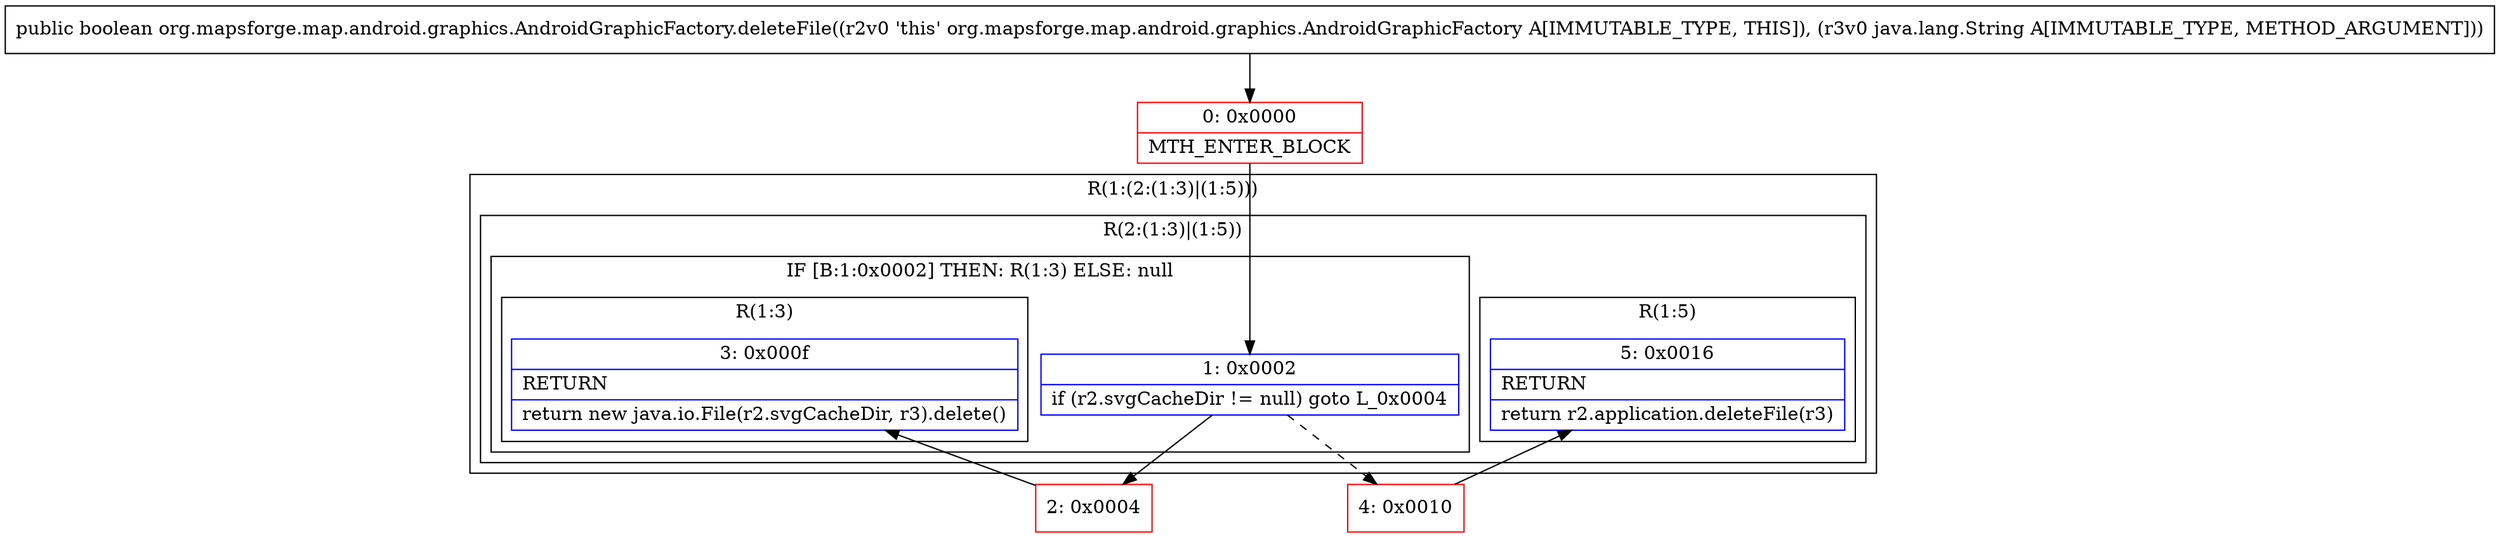 digraph "CFG fororg.mapsforge.map.android.graphics.AndroidGraphicFactory.deleteFile(Ljava\/lang\/String;)Z" {
subgraph cluster_Region_706872009 {
label = "R(1:(2:(1:3)|(1:5)))";
node [shape=record,color=blue];
subgraph cluster_Region_784033576 {
label = "R(2:(1:3)|(1:5))";
node [shape=record,color=blue];
subgraph cluster_IfRegion_117168825 {
label = "IF [B:1:0x0002] THEN: R(1:3) ELSE: null";
node [shape=record,color=blue];
Node_1 [shape=record,label="{1\:\ 0x0002|if (r2.svgCacheDir != null) goto L_0x0004\l}"];
subgraph cluster_Region_1802366694 {
label = "R(1:3)";
node [shape=record,color=blue];
Node_3 [shape=record,label="{3\:\ 0x000f|RETURN\l|return new java.io.File(r2.svgCacheDir, r3).delete()\l}"];
}
}
subgraph cluster_Region_1365482760 {
label = "R(1:5)";
node [shape=record,color=blue];
Node_5 [shape=record,label="{5\:\ 0x0016|RETURN\l|return r2.application.deleteFile(r3)\l}"];
}
}
}
Node_0 [shape=record,color=red,label="{0\:\ 0x0000|MTH_ENTER_BLOCK\l}"];
Node_2 [shape=record,color=red,label="{2\:\ 0x0004}"];
Node_4 [shape=record,color=red,label="{4\:\ 0x0010}"];
MethodNode[shape=record,label="{public boolean org.mapsforge.map.android.graphics.AndroidGraphicFactory.deleteFile((r2v0 'this' org.mapsforge.map.android.graphics.AndroidGraphicFactory A[IMMUTABLE_TYPE, THIS]), (r3v0 java.lang.String A[IMMUTABLE_TYPE, METHOD_ARGUMENT])) }"];
MethodNode -> Node_0;
Node_1 -> Node_2;
Node_1 -> Node_4[style=dashed];
Node_0 -> Node_1;
Node_2 -> Node_3;
Node_4 -> Node_5;
}

